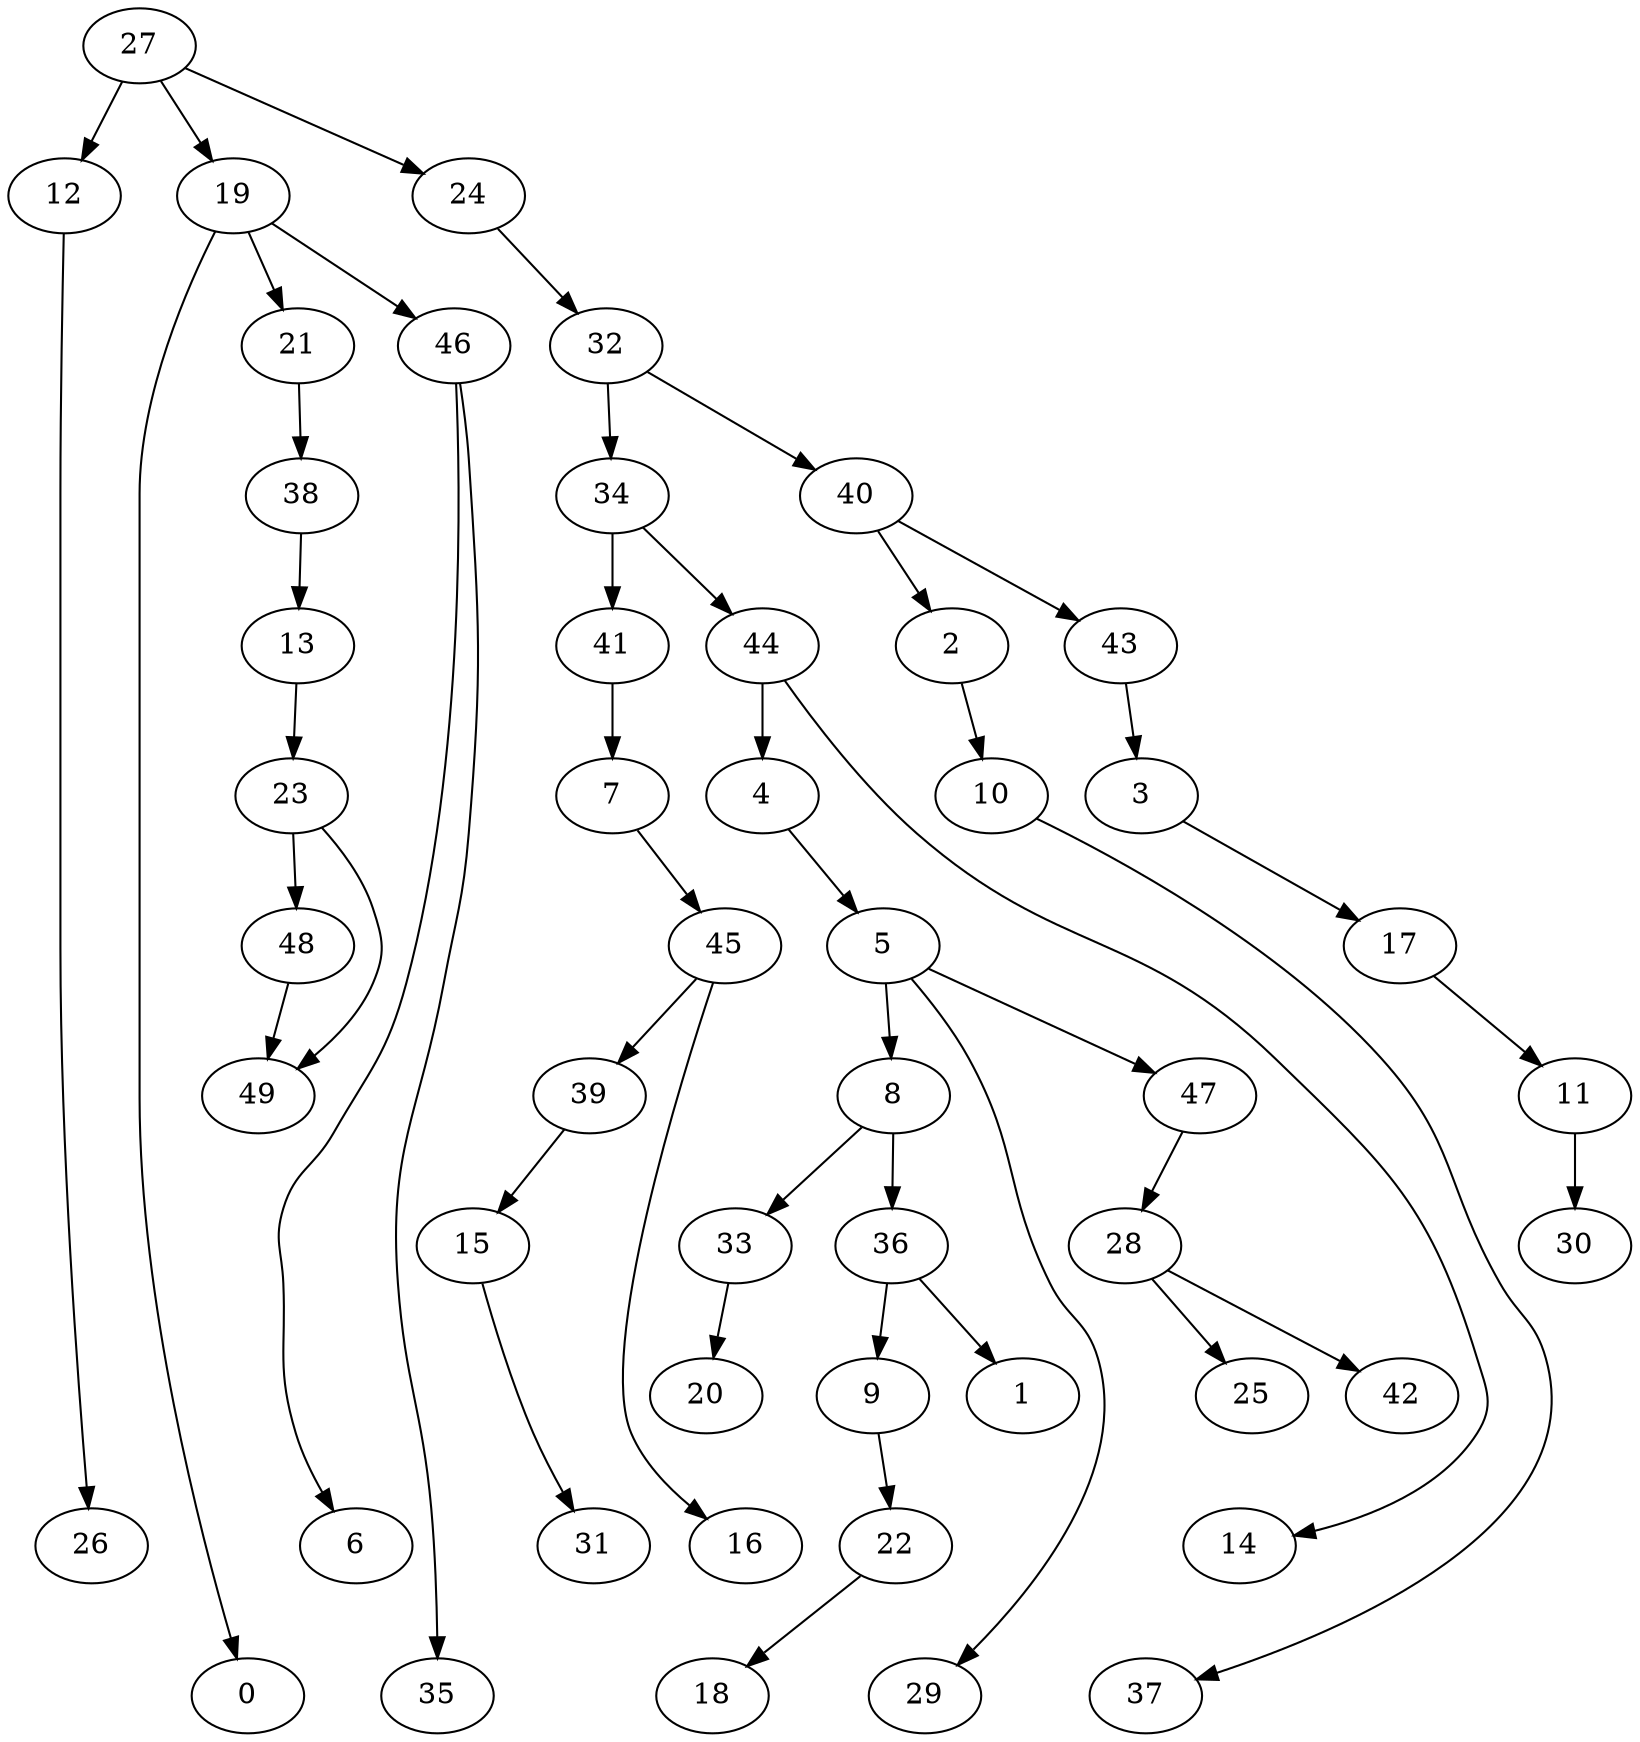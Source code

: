 digraph G {
    2;
    10;
    37;
    3;
    17;
    11;
    30;
    4;
    5;
    8;
    29;
    47;
    33;
    36;
    28;
    20;
    9;
    1;
    25;
    42;
    7;
    45;
    39;
    16;
    15;
    22;
    18;
    12;
    26;
    13;
    23;
    48;
    49;
    31;
    19;
    0;
    21;
    46;
    38;
    6;
    35;
    24;
    32;
    34;
    40;
    41;
    44;
    43;
    27;
    14;
    2 -> 10 [weight=0];
    10 -> 37 [weight=0];
    3 -> 17 [weight=0];
    17 -> 11 [weight=0];
    11 -> 30 [weight=0];
    4 -> 5 [weight=0];
    5 -> 8 [weight=0];
    5 -> 29 [weight=0];
    5 -> 47 [weight=0];
    8 -> 33 [weight=0];
    8 -> 36 [weight=0];
    47 -> 28 [weight=0];
    33 -> 20 [weight=0];
    36 -> 9 [weight=0];
    36 -> 1 [weight=0];
    28 -> 25 [weight=0];
    28 -> 42 [weight=0];
    9 -> 22 [weight=0];
    7 -> 45 [weight=0];
    45 -> 39 [weight=0];
    45 -> 16 [weight=0];
    39 -> 15 [weight=0];
    15 -> 31 [weight=0];
    22 -> 18 [weight=0];
    12 -> 26 [weight=0];
    13 -> 23 [weight=0];
    23 -> 48 [weight=0];
    23 -> 49 [weight=0];
    48 -> 49 [weight=0];
    19 -> 0 [weight=0];
    19 -> 21 [weight=0];
    19 -> 46 [weight=0];
    21 -> 38 [weight=0];
    46 -> 6 [weight=0];
    46 -> 35 [weight=0];
    38 -> 13 [weight=0];
    24 -> 32 [weight=0];
    32 -> 34 [weight=0];
    32 -> 40 [weight=0];
    34 -> 41 [weight=0];
    34 -> 44 [weight=0];
    40 -> 2 [weight=0];
    40 -> 43 [weight=0];
    41 -> 7 [weight=0];
    44 -> 4 [weight=1];
    44 -> 14 [weight=0];
    43 -> 3 [weight=0];
    27 -> 12 [weight=0];
    27 -> 19 [weight=0];
    27 -> 24 [weight=0];
}
